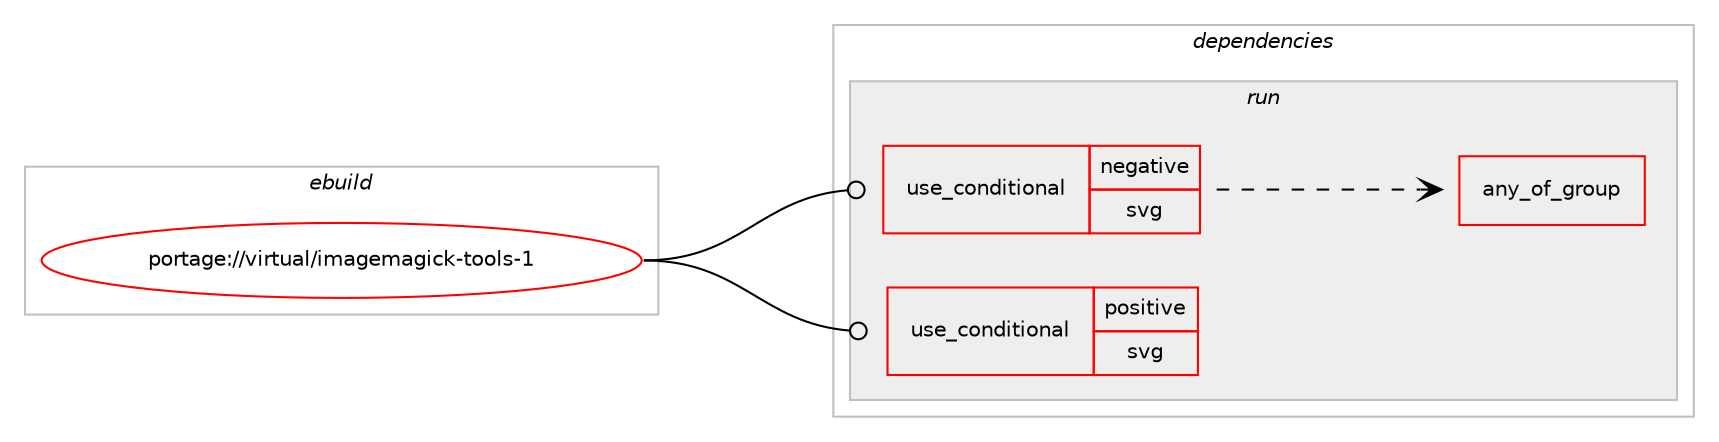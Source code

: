 digraph prolog {

# *************
# Graph options
# *************

newrank=true;
concentrate=true;
compound=true;
graph [rankdir=LR,fontname=Helvetica,fontsize=10,ranksep=1.5];#, ranksep=2.5, nodesep=0.2];
edge  [arrowhead=vee];
node  [fontname=Helvetica,fontsize=10];

# **********
# The ebuild
# **********

subgraph cluster_leftcol {
color=gray;
rank=same;
label=<<i>ebuild</i>>;
id [label="portage://virtual/imagemagick-tools-1", color=red, width=4, href="../virtual/imagemagick-tools-1.svg"];
}

# ****************
# The dependencies
# ****************

subgraph cluster_midcol {
color=gray;
label=<<i>dependencies</i>>;
subgraph cluster_compile {
fillcolor="#eeeeee";
style=filled;
label=<<i>compile</i>>;
}
subgraph cluster_compileandrun {
fillcolor="#eeeeee";
style=filled;
label=<<i>compile and run</i>>;
}
subgraph cluster_run {
fillcolor="#eeeeee";
style=filled;
label=<<i>run</i>>;
subgraph cond115805 {
dependency222417 [label=<<TABLE BORDER="0" CELLBORDER="1" CELLSPACING="0" CELLPADDING="4"><TR><TD ROWSPAN="3" CELLPADDING="10">use_conditional</TD></TR><TR><TD>negative</TD></TR><TR><TD>svg</TD></TR></TABLE>>, shape=none, color=red];
subgraph any2781 {
dependency222418 [label=<<TABLE BORDER="0" CELLBORDER="1" CELLSPACING="0" CELLPADDING="4"><TR><TD CELLPADDING="10">any_of_group</TD></TR></TABLE>>, shape=none, color=red];# *** BEGIN UNKNOWN DEPENDENCY TYPE (TODO) ***
# dependency222418 -> package_dependency(portage://virtual/imagemagick-tools-1,run,no,media-gfx,imagemagick,none,[,,],[],[use(optenable(jpeg),none),use(optenable(perl),none),use(optenable(postscript),none),use(optenable(png),none),use(optenable(tiff),none)])
# *** END UNKNOWN DEPENDENCY TYPE (TODO) ***

# *** BEGIN UNKNOWN DEPENDENCY TYPE (TODO) ***
# dependency222418 -> package_dependency(portage://virtual/imagemagick-tools-1,run,no,media-gfx,graphicsmagick,none,[,,],[],[use(enable(imagemagick),none),use(optenable(jpeg),none),use(optenable(perl),none),use(optenable(postscript),none),use(optenable(png),none),use(optenable(tiff),none)])
# *** END UNKNOWN DEPENDENCY TYPE (TODO) ***

}
dependency222417:e -> dependency222418:w [weight=20,style="dashed",arrowhead="vee"];
}
id:e -> dependency222417:w [weight=20,style="solid",arrowhead="odot"];
subgraph cond115806 {
dependency222419 [label=<<TABLE BORDER="0" CELLBORDER="1" CELLSPACING="0" CELLPADDING="4"><TR><TD ROWSPAN="3" CELLPADDING="10">use_conditional</TD></TR><TR><TD>positive</TD></TR><TR><TD>svg</TD></TR></TABLE>>, shape=none, color=red];
# *** BEGIN UNKNOWN DEPENDENCY TYPE (TODO) ***
# dependency222419 -> package_dependency(portage://virtual/imagemagick-tools-1,run,no,media-gfx,imagemagick,none,[,,],[],[use(optenable(jpeg),none),use(optenable(perl),none),use(optenable(postscript),none),use(optenable(png),none),use(enable(svg),none),use(optenable(tiff),none)])
# *** END UNKNOWN DEPENDENCY TYPE (TODO) ***

}
id:e -> dependency222419:w [weight=20,style="solid",arrowhead="odot"];
}
}

# **************
# The candidates
# **************

subgraph cluster_choices {
rank=same;
color=gray;
label=<<i>candidates</i>>;

}

}
